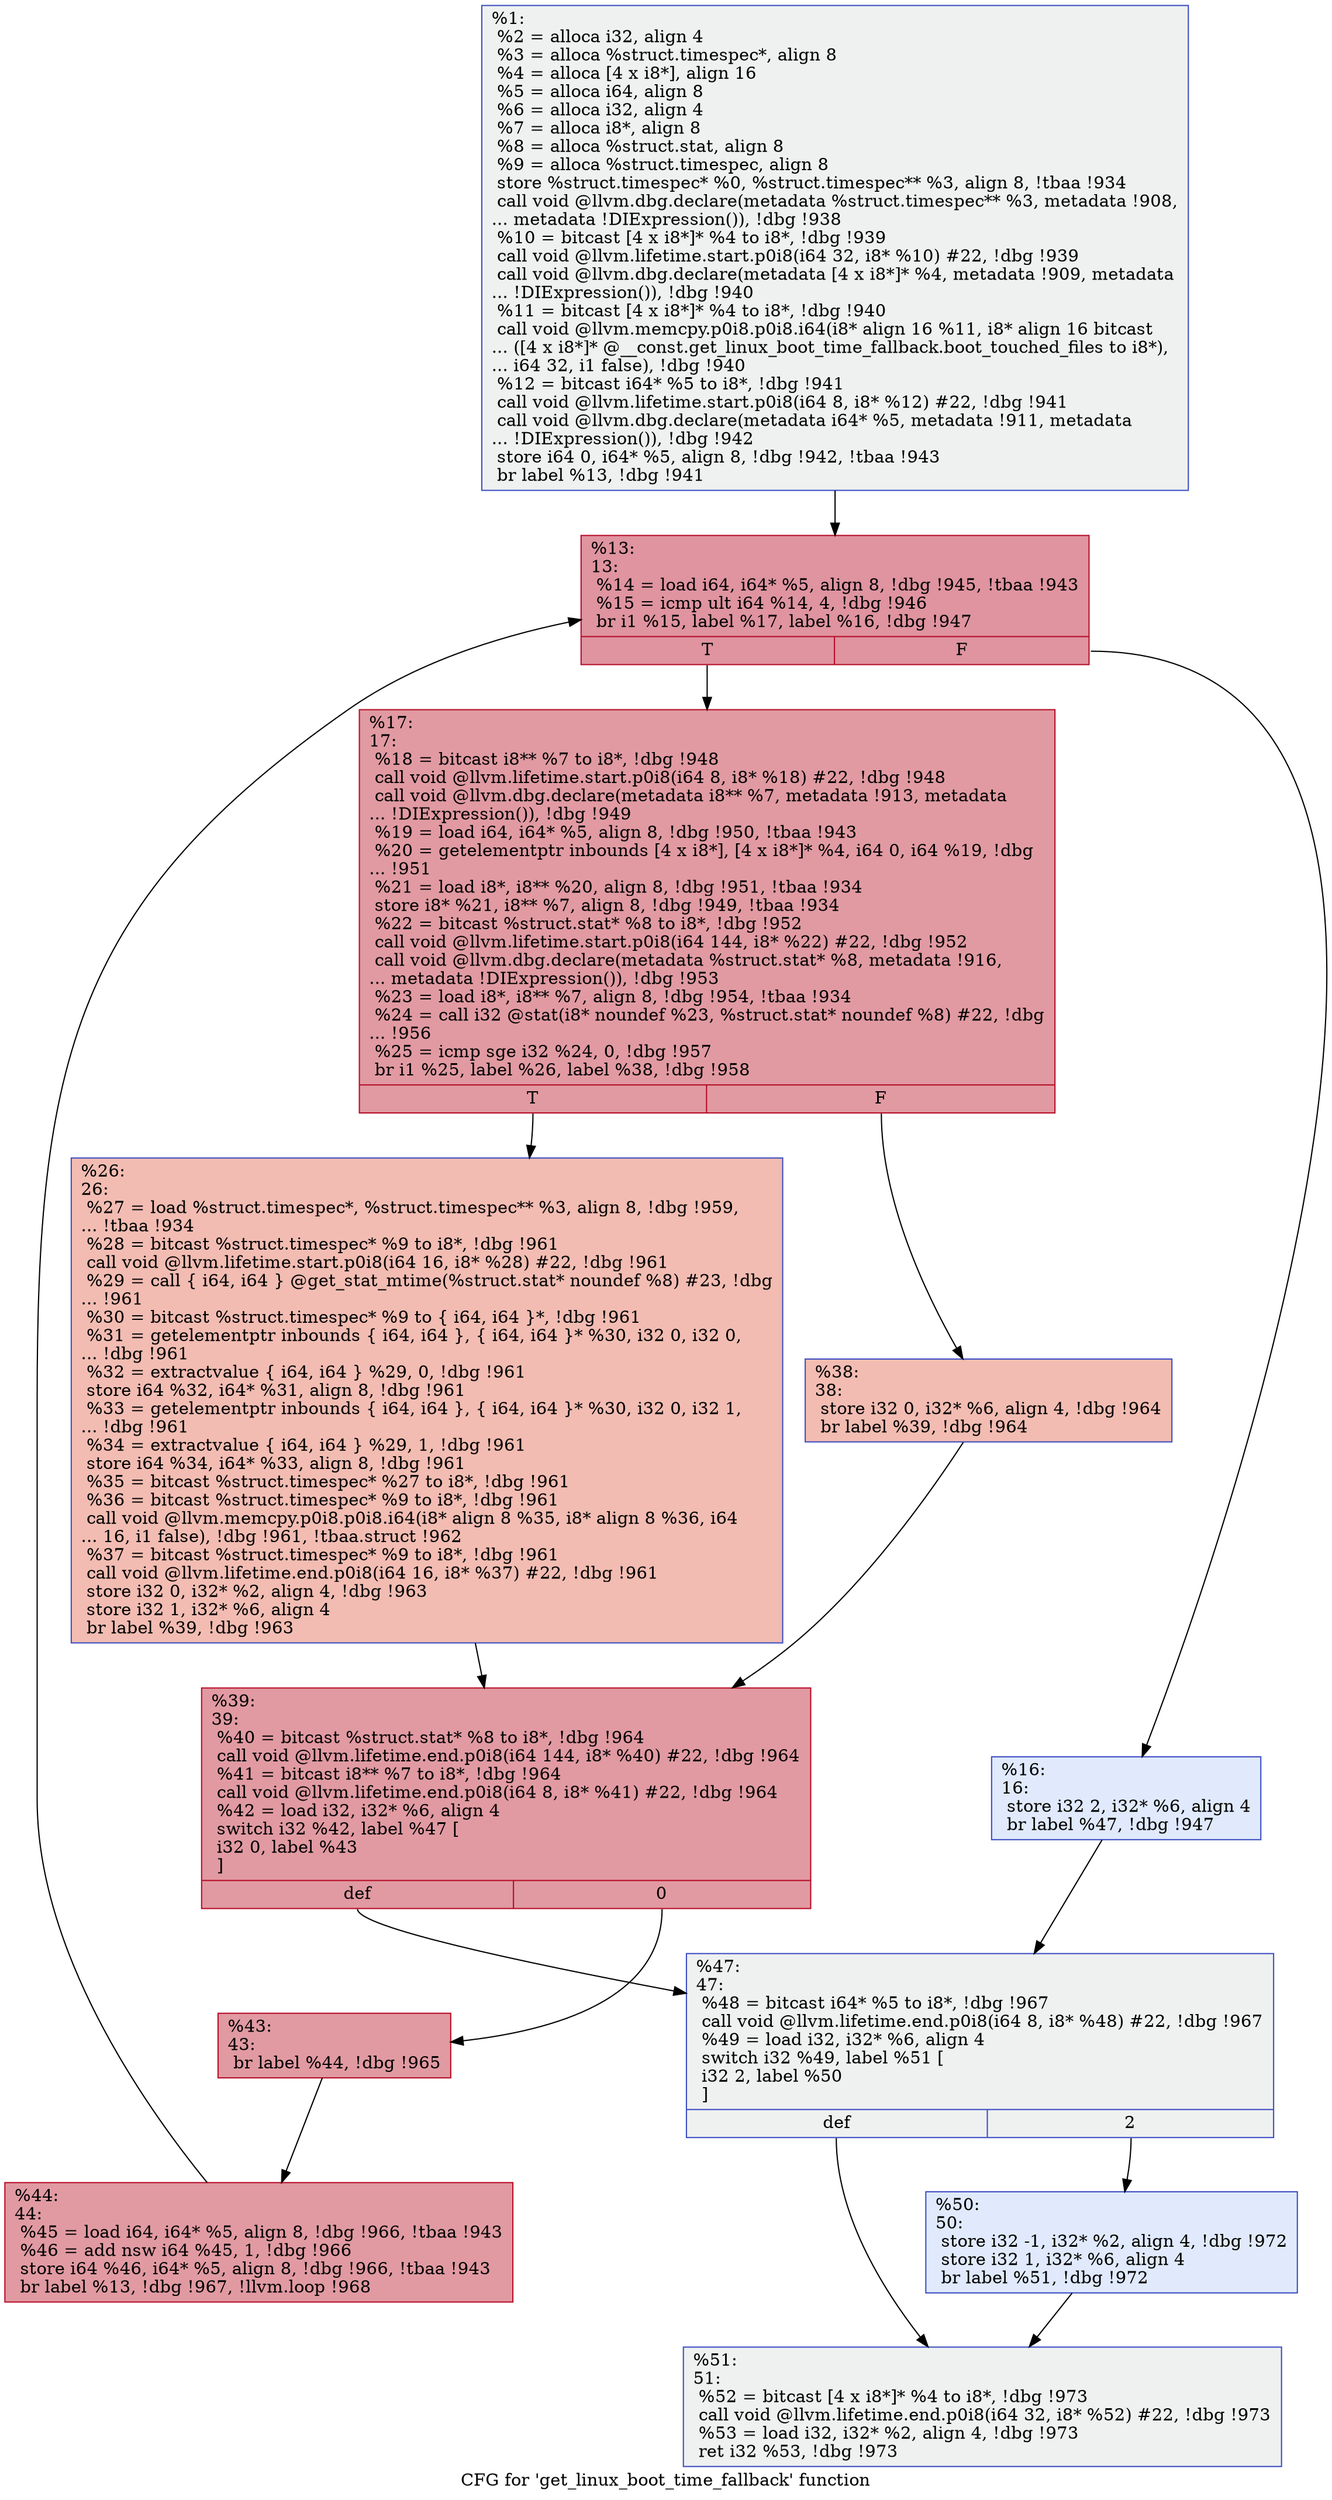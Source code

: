 digraph "CFG for 'get_linux_boot_time_fallback' function" {
	label="CFG for 'get_linux_boot_time_fallback' function";

	Node0x1e32170 [shape=record,color="#3d50c3ff", style=filled, fillcolor="#dbdcde70",label="{%1:\l  %2 = alloca i32, align 4\l  %3 = alloca %struct.timespec*, align 8\l  %4 = alloca [4 x i8*], align 16\l  %5 = alloca i64, align 8\l  %6 = alloca i32, align 4\l  %7 = alloca i8*, align 8\l  %8 = alloca %struct.stat, align 8\l  %9 = alloca %struct.timespec, align 8\l  store %struct.timespec* %0, %struct.timespec** %3, align 8, !tbaa !934\l  call void @llvm.dbg.declare(metadata %struct.timespec** %3, metadata !908,\l... metadata !DIExpression()), !dbg !938\l  %10 = bitcast [4 x i8*]* %4 to i8*, !dbg !939\l  call void @llvm.lifetime.start.p0i8(i64 32, i8* %10) #22, !dbg !939\l  call void @llvm.dbg.declare(metadata [4 x i8*]* %4, metadata !909, metadata\l... !DIExpression()), !dbg !940\l  %11 = bitcast [4 x i8*]* %4 to i8*, !dbg !940\l  call void @llvm.memcpy.p0i8.p0i8.i64(i8* align 16 %11, i8* align 16 bitcast\l... ([4 x i8*]* @__const.get_linux_boot_time_fallback.boot_touched_files to i8*),\l... i64 32, i1 false), !dbg !940\l  %12 = bitcast i64* %5 to i8*, !dbg !941\l  call void @llvm.lifetime.start.p0i8(i64 8, i8* %12) #22, !dbg !941\l  call void @llvm.dbg.declare(metadata i64* %5, metadata !911, metadata\l... !DIExpression()), !dbg !942\l  store i64 0, i64* %5, align 8, !dbg !942, !tbaa !943\l  br label %13, !dbg !941\l}"];
	Node0x1e32170 -> Node0x1e321c0;
	Node0x1e321c0 [shape=record,color="#b70d28ff", style=filled, fillcolor="#b70d2870",label="{%13:\l13:                                               \l  %14 = load i64, i64* %5, align 8, !dbg !945, !tbaa !943\l  %15 = icmp ult i64 %14, 4, !dbg !946\l  br i1 %15, label %17, label %16, !dbg !947\l|{<s0>T|<s1>F}}"];
	Node0x1e321c0:s0 -> Node0x1e32260;
	Node0x1e321c0:s1 -> Node0x1e32210;
	Node0x1e32210 [shape=record,color="#3d50c3ff", style=filled, fillcolor="#b9d0f970",label="{%16:\l16:                                               \l  store i32 2, i32* %6, align 4\l  br label %47, !dbg !947\l}"];
	Node0x1e32210 -> Node0x1e32440;
	Node0x1e32260 [shape=record,color="#b70d28ff", style=filled, fillcolor="#bb1b2c70",label="{%17:\l17:                                               \l  %18 = bitcast i8** %7 to i8*, !dbg !948\l  call void @llvm.lifetime.start.p0i8(i64 8, i8* %18) #22, !dbg !948\l  call void @llvm.dbg.declare(metadata i8** %7, metadata !913, metadata\l... !DIExpression()), !dbg !949\l  %19 = load i64, i64* %5, align 8, !dbg !950, !tbaa !943\l  %20 = getelementptr inbounds [4 x i8*], [4 x i8*]* %4, i64 0, i64 %19, !dbg\l... !951\l  %21 = load i8*, i8** %20, align 8, !dbg !951, !tbaa !934\l  store i8* %21, i8** %7, align 8, !dbg !949, !tbaa !934\l  %22 = bitcast %struct.stat* %8 to i8*, !dbg !952\l  call void @llvm.lifetime.start.p0i8(i64 144, i8* %22) #22, !dbg !952\l  call void @llvm.dbg.declare(metadata %struct.stat* %8, metadata !916,\l... metadata !DIExpression()), !dbg !953\l  %23 = load i8*, i8** %7, align 8, !dbg !954, !tbaa !934\l  %24 = call i32 @stat(i8* noundef %23, %struct.stat* noundef %8) #22, !dbg\l... !956\l  %25 = icmp sge i32 %24, 0, !dbg !957\l  br i1 %25, label %26, label %38, !dbg !958\l|{<s0>T|<s1>F}}"];
	Node0x1e32260:s0 -> Node0x1e322b0;
	Node0x1e32260:s1 -> Node0x1e32300;
	Node0x1e322b0 [shape=record,color="#3d50c3ff", style=filled, fillcolor="#e1675170",label="{%26:\l26:                                               \l  %27 = load %struct.timespec*, %struct.timespec** %3, align 8, !dbg !959,\l... !tbaa !934\l  %28 = bitcast %struct.timespec* %9 to i8*, !dbg !961\l  call void @llvm.lifetime.start.p0i8(i64 16, i8* %28) #22, !dbg !961\l  %29 = call \{ i64, i64 \} @get_stat_mtime(%struct.stat* noundef %8) #23, !dbg\l... !961\l  %30 = bitcast %struct.timespec* %9 to \{ i64, i64 \}*, !dbg !961\l  %31 = getelementptr inbounds \{ i64, i64 \}, \{ i64, i64 \}* %30, i32 0, i32 0,\l... !dbg !961\l  %32 = extractvalue \{ i64, i64 \} %29, 0, !dbg !961\l  store i64 %32, i64* %31, align 8, !dbg !961\l  %33 = getelementptr inbounds \{ i64, i64 \}, \{ i64, i64 \}* %30, i32 0, i32 1,\l... !dbg !961\l  %34 = extractvalue \{ i64, i64 \} %29, 1, !dbg !961\l  store i64 %34, i64* %33, align 8, !dbg !961\l  %35 = bitcast %struct.timespec* %27 to i8*, !dbg !961\l  %36 = bitcast %struct.timespec* %9 to i8*, !dbg !961\l  call void @llvm.memcpy.p0i8.p0i8.i64(i8* align 8 %35, i8* align 8 %36, i64\l... 16, i1 false), !dbg !961, !tbaa.struct !962\l  %37 = bitcast %struct.timespec* %9 to i8*, !dbg !961\l  call void @llvm.lifetime.end.p0i8(i64 16, i8* %37) #22, !dbg !961\l  store i32 0, i32* %2, align 4, !dbg !963\l  store i32 1, i32* %6, align 4\l  br label %39, !dbg !963\l}"];
	Node0x1e322b0 -> Node0x1e32350;
	Node0x1e32300 [shape=record,color="#3d50c3ff", style=filled, fillcolor="#e1675170",label="{%38:\l38:                                               \l  store i32 0, i32* %6, align 4, !dbg !964\l  br label %39, !dbg !964\l}"];
	Node0x1e32300 -> Node0x1e32350;
	Node0x1e32350 [shape=record,color="#b70d28ff", style=filled, fillcolor="#bb1b2c70",label="{%39:\l39:                                               \l  %40 = bitcast %struct.stat* %8 to i8*, !dbg !964\l  call void @llvm.lifetime.end.p0i8(i64 144, i8* %40) #22, !dbg !964\l  %41 = bitcast i8** %7 to i8*, !dbg !964\l  call void @llvm.lifetime.end.p0i8(i64 8, i8* %41) #22, !dbg !964\l  %42 = load i32, i32* %6, align 4\l  switch i32 %42, label %47 [\l    i32 0, label %43\l  ]\l|{<s0>def|<s1>0}}"];
	Node0x1e32350:s0 -> Node0x1e32440;
	Node0x1e32350:s1 -> Node0x1e323a0;
	Node0x1e323a0 [shape=record,color="#b70d28ff", style=filled, fillcolor="#bb1b2c70",label="{%43:\l43:                                               \l  br label %44, !dbg !965\l}"];
	Node0x1e323a0 -> Node0x1e323f0;
	Node0x1e323f0 [shape=record,color="#b70d28ff", style=filled, fillcolor="#bb1b2c70",label="{%44:\l44:                                               \l  %45 = load i64, i64* %5, align 8, !dbg !966, !tbaa !943\l  %46 = add nsw i64 %45, 1, !dbg !966\l  store i64 %46, i64* %5, align 8, !dbg !966, !tbaa !943\l  br label %13, !dbg !967, !llvm.loop !968\l}"];
	Node0x1e323f0 -> Node0x1e321c0;
	Node0x1e32440 [shape=record,color="#3d50c3ff", style=filled, fillcolor="#dbdcde70",label="{%47:\l47:                                               \l  %48 = bitcast i64* %5 to i8*, !dbg !967\l  call void @llvm.lifetime.end.p0i8(i64 8, i8* %48) #22, !dbg !967\l  %49 = load i32, i32* %6, align 4\l  switch i32 %49, label %51 [\l    i32 2, label %50\l  ]\l|{<s0>def|<s1>2}}"];
	Node0x1e32440:s0 -> Node0x1e324e0;
	Node0x1e32440:s1 -> Node0x1e32490;
	Node0x1e32490 [shape=record,color="#3d50c3ff", style=filled, fillcolor="#b9d0f970",label="{%50:\l50:                                               \l  store i32 -1, i32* %2, align 4, !dbg !972\l  store i32 1, i32* %6, align 4\l  br label %51, !dbg !972\l}"];
	Node0x1e32490 -> Node0x1e324e0;
	Node0x1e324e0 [shape=record,color="#3d50c3ff", style=filled, fillcolor="#dbdcde70",label="{%51:\l51:                                               \l  %52 = bitcast [4 x i8*]* %4 to i8*, !dbg !973\l  call void @llvm.lifetime.end.p0i8(i64 32, i8* %52) #22, !dbg !973\l  %53 = load i32, i32* %2, align 4, !dbg !973\l  ret i32 %53, !dbg !973\l}"];
}
